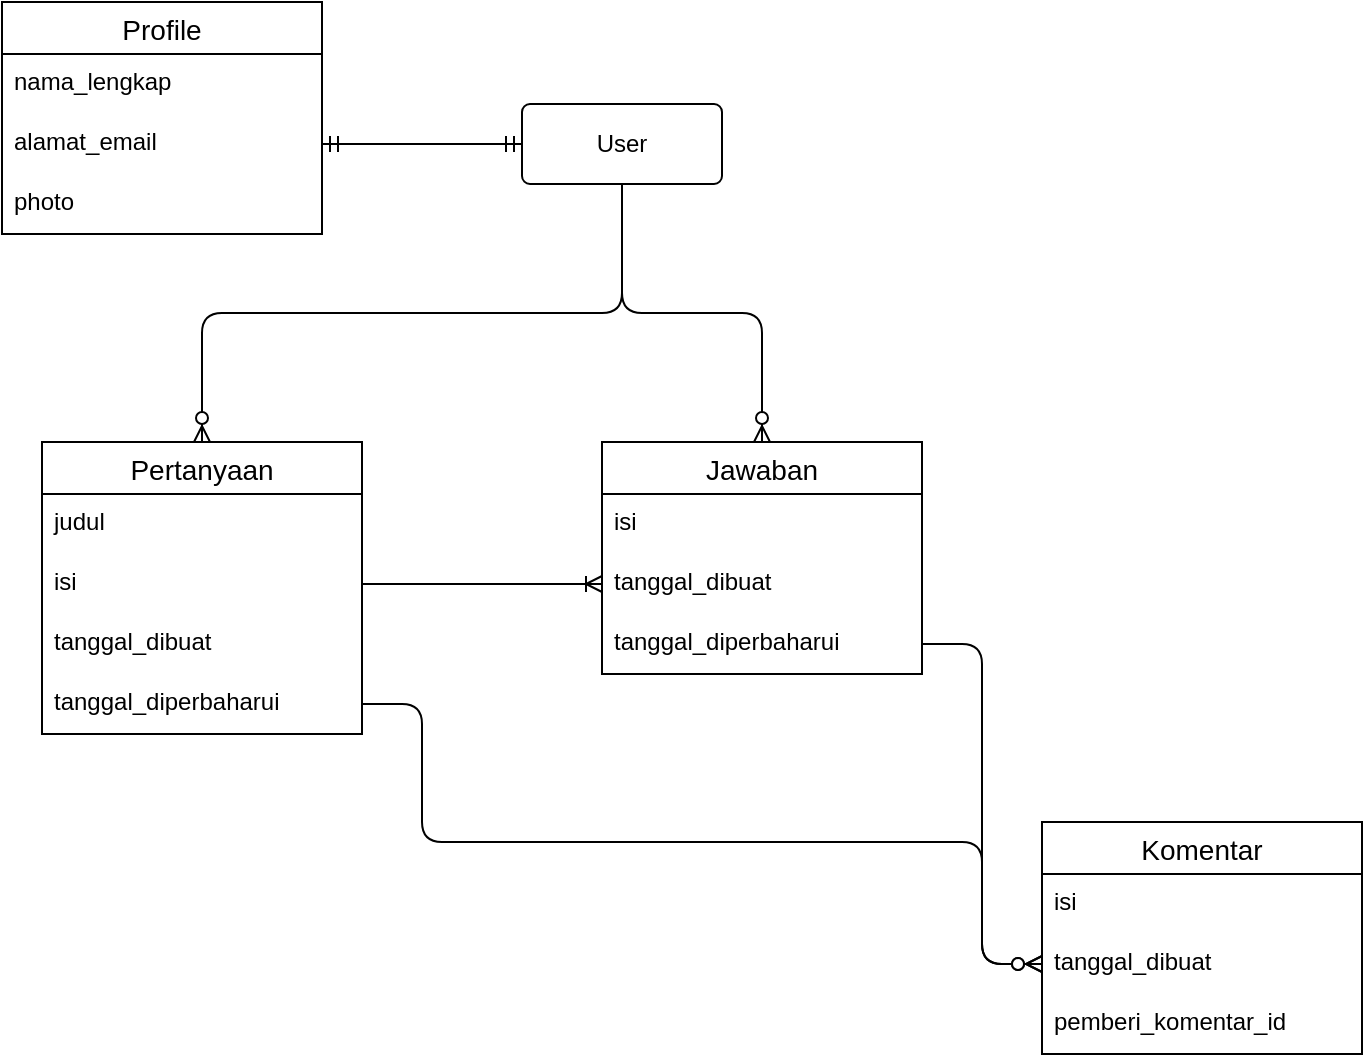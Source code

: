 <mxfile version="13.5.9" type="github">
  <diagram id="R2lEEEUBdFMjLlhIrx00" name="Page-1">
    <mxGraphModel dx="498" dy="555" grid="1" gridSize="10" guides="1" tooltips="1" connect="1" arrows="1" fold="1" page="1" pageScale="1" pageWidth="1100" pageHeight="850" math="0" shadow="0" extFonts="Permanent Marker^https://fonts.googleapis.com/css?family=Permanent+Marker">
      <root>
        <mxCell id="0" />
        <mxCell id="1" parent="0" />
        <mxCell id="hNDTII4GYqArJN-q6H18-36" value="" style="edgeStyle=orthogonalEdgeStyle;fontSize=12;html=1;endArrow=ERzeroToMany;endFill=1;entryX=0;entryY=0.5;entryDx=0;entryDy=0;exitX=1;exitY=0.5;exitDx=0;exitDy=0;" edge="1" parent="1" source="hNDTII4GYqArJN-q6H18-22" target="hNDTII4GYqArJN-q6H18-34">
          <mxGeometry width="100" height="100" relative="1" as="geometry">
            <mxPoint x="358.824" y="570" as="sourcePoint" />
            <mxPoint x="500" y="651" as="targetPoint" />
            <Array as="points">
              <mxPoint x="470" y="521" />
              <mxPoint x="470" y="590" />
              <mxPoint x="750" y="590" />
              <mxPoint x="750" y="651" />
            </Array>
          </mxGeometry>
        </mxCell>
        <mxCell id="hNDTII4GYqArJN-q6H18-37" value="" style="edgeStyle=entityRelationEdgeStyle;fontSize=12;html=1;endArrow=ERoneToMany;exitX=1;exitY=0.5;exitDx=0;exitDy=0;entryX=0;entryY=0.5;entryDx=0;entryDy=0;" edge="1" parent="1" source="hNDTII4GYqArJN-q6H18-7" target="hNDTII4GYqArJN-q6H18-26">
          <mxGeometry width="100" height="100" relative="1" as="geometry">
            <mxPoint x="560" y="660" as="sourcePoint" />
            <mxPoint x="660" y="560" as="targetPoint" />
          </mxGeometry>
        </mxCell>
        <mxCell id="hNDTII4GYqArJN-q6H18-38" value="" style="edgeStyle=entityRelationEdgeStyle;fontSize=12;html=1;endArrow=ERzeroToMany;endFill=1;entryX=0;entryY=0.5;entryDx=0;entryDy=0;exitX=1;exitY=0.5;exitDx=0;exitDy=0;" edge="1" parent="1" source="hNDTII4GYqArJN-q6H18-27" target="hNDTII4GYqArJN-q6H18-34">
          <mxGeometry width="100" height="100" relative="1" as="geometry">
            <mxPoint x="720" y="550" as="sourcePoint" />
            <mxPoint x="780" y="620" as="targetPoint" />
          </mxGeometry>
        </mxCell>
        <mxCell id="hNDTII4GYqArJN-q6H18-5" value="Pertanyaan" style="swimlane;fontStyle=0;childLayout=stackLayout;horizontal=1;startSize=26;horizontalStack=0;resizeParent=1;resizeParentMax=0;resizeLast=0;collapsible=1;marginBottom=0;align=center;fontSize=14;" vertex="1" parent="1">
          <mxGeometry x="280" y="390" width="160" height="146" as="geometry" />
        </mxCell>
        <mxCell id="hNDTII4GYqArJN-q6H18-6" value="judul" style="text;strokeColor=none;fillColor=none;spacingLeft=4;spacingRight=4;overflow=hidden;rotatable=0;points=[[0,0.5],[1,0.5]];portConstraint=eastwest;fontSize=12;" vertex="1" parent="hNDTII4GYqArJN-q6H18-5">
          <mxGeometry y="26" width="160" height="30" as="geometry" />
        </mxCell>
        <mxCell id="hNDTII4GYqArJN-q6H18-7" value="isi" style="text;strokeColor=none;fillColor=none;spacingLeft=4;spacingRight=4;overflow=hidden;rotatable=0;points=[[0,0.5],[1,0.5]];portConstraint=eastwest;fontSize=12;" vertex="1" parent="hNDTII4GYqArJN-q6H18-5">
          <mxGeometry y="56" width="160" height="30" as="geometry" />
        </mxCell>
        <mxCell id="hNDTII4GYqArJN-q6H18-8" value="tanggal_dibuat" style="text;strokeColor=none;fillColor=none;spacingLeft=4;spacingRight=4;overflow=hidden;rotatable=0;points=[[0,0.5],[1,0.5]];portConstraint=eastwest;fontSize=12;" vertex="1" parent="hNDTII4GYqArJN-q6H18-5">
          <mxGeometry y="86" width="160" height="30" as="geometry" />
        </mxCell>
        <mxCell id="hNDTII4GYqArJN-q6H18-22" value="tanggal_diperbaharui" style="text;strokeColor=none;fillColor=none;spacingLeft=4;spacingRight=4;overflow=hidden;rotatable=0;points=[[0,0.5],[1,0.5]];portConstraint=eastwest;fontSize=12;" vertex="1" parent="hNDTII4GYqArJN-q6H18-5">
          <mxGeometry y="116" width="160" height="30" as="geometry" />
        </mxCell>
        <mxCell id="hNDTII4GYqArJN-q6H18-23" value="Jawaban" style="swimlane;fontStyle=0;childLayout=stackLayout;horizontal=1;startSize=26;horizontalStack=0;resizeParent=1;resizeParentMax=0;resizeLast=0;collapsible=1;marginBottom=0;align=center;fontSize=14;" vertex="1" parent="1">
          <mxGeometry x="560" y="390" width="160" height="116" as="geometry" />
        </mxCell>
        <mxCell id="hNDTII4GYqArJN-q6H18-25" value="isi" style="text;strokeColor=none;fillColor=none;spacingLeft=4;spacingRight=4;overflow=hidden;rotatable=0;points=[[0,0.5],[1,0.5]];portConstraint=eastwest;fontSize=12;" vertex="1" parent="hNDTII4GYqArJN-q6H18-23">
          <mxGeometry y="26" width="160" height="30" as="geometry" />
        </mxCell>
        <mxCell id="hNDTII4GYqArJN-q6H18-26" value="tanggal_dibuat" style="text;strokeColor=none;fillColor=none;spacingLeft=4;spacingRight=4;overflow=hidden;rotatable=0;points=[[0,0.5],[1,0.5]];portConstraint=eastwest;fontSize=12;" vertex="1" parent="hNDTII4GYqArJN-q6H18-23">
          <mxGeometry y="56" width="160" height="30" as="geometry" />
        </mxCell>
        <mxCell id="hNDTII4GYqArJN-q6H18-27" value="tanggal_diperbaharui" style="text;strokeColor=none;fillColor=none;spacingLeft=4;spacingRight=4;overflow=hidden;rotatable=0;points=[[0,0.5],[1,0.5]];portConstraint=eastwest;fontSize=12;" vertex="1" parent="hNDTII4GYqArJN-q6H18-23">
          <mxGeometry y="86" width="160" height="30" as="geometry" />
        </mxCell>
        <mxCell id="hNDTII4GYqArJN-q6H18-32" value="Komentar" style="swimlane;fontStyle=0;childLayout=stackLayout;horizontal=1;startSize=26;horizontalStack=0;resizeParent=1;resizeParentMax=0;resizeLast=0;collapsible=1;marginBottom=0;align=center;fontSize=14;" vertex="1" parent="1">
          <mxGeometry x="780" y="580" width="160" height="116" as="geometry" />
        </mxCell>
        <mxCell id="hNDTII4GYqArJN-q6H18-33" value="isi" style="text;strokeColor=none;fillColor=none;spacingLeft=4;spacingRight=4;overflow=hidden;rotatable=0;points=[[0,0.5],[1,0.5]];portConstraint=eastwest;fontSize=12;" vertex="1" parent="hNDTII4GYqArJN-q6H18-32">
          <mxGeometry y="26" width="160" height="30" as="geometry" />
        </mxCell>
        <mxCell id="hNDTII4GYqArJN-q6H18-34" value="tanggal_dibuat" style="text;strokeColor=none;fillColor=none;spacingLeft=4;spacingRight=4;overflow=hidden;rotatable=0;points=[[0,0.5],[1,0.5]];portConstraint=eastwest;fontSize=12;" vertex="1" parent="hNDTII4GYqArJN-q6H18-32">
          <mxGeometry y="56" width="160" height="30" as="geometry" />
        </mxCell>
        <mxCell id="hNDTII4GYqArJN-q6H18-35" value="pemberi_komentar_id" style="text;strokeColor=none;fillColor=none;spacingLeft=4;spacingRight=4;overflow=hidden;rotatable=0;points=[[0,0.5],[1,0.5]];portConstraint=eastwest;fontSize=12;" vertex="1" parent="hNDTII4GYqArJN-q6H18-32">
          <mxGeometry y="86" width="160" height="30" as="geometry" />
        </mxCell>
        <mxCell id="hNDTII4GYqArJN-q6H18-40" value="User" style="rounded=1;arcSize=10;whiteSpace=wrap;html=1;align=center;" vertex="1" parent="1">
          <mxGeometry x="520" y="221" width="100" height="40" as="geometry" />
        </mxCell>
        <mxCell id="hNDTII4GYqArJN-q6H18-41" value="" style="edgeStyle=entityRelationEdgeStyle;fontSize=12;html=1;endArrow=ERmandOne;startArrow=ERmandOne;exitX=1;exitY=0.5;exitDx=0;exitDy=0;entryX=0;entryY=0.5;entryDx=0;entryDy=0;" edge="1" parent="1" source="hNDTII4GYqArJN-q6H18-3" target="hNDTII4GYqArJN-q6H18-40">
          <mxGeometry width="100" height="100" relative="1" as="geometry">
            <mxPoint x="530" y="550" as="sourcePoint" />
            <mxPoint x="630" y="450" as="targetPoint" />
          </mxGeometry>
        </mxCell>
        <mxCell id="hNDTII4GYqArJN-q6H18-1" value="Profile" style="swimlane;fontStyle=0;childLayout=stackLayout;horizontal=1;startSize=26;horizontalStack=0;resizeParent=1;resizeParentMax=0;resizeLast=0;collapsible=1;marginBottom=0;align=center;fontSize=14;" vertex="1" parent="1">
          <mxGeometry x="260" y="170" width="160" height="116" as="geometry" />
        </mxCell>
        <mxCell id="hNDTII4GYqArJN-q6H18-2" value="nama_lengkap" style="text;strokeColor=none;fillColor=none;spacingLeft=4;spacingRight=4;overflow=hidden;rotatable=0;points=[[0,0.5],[1,0.5]];portConstraint=eastwest;fontSize=12;" vertex="1" parent="hNDTII4GYqArJN-q6H18-1">
          <mxGeometry y="26" width="160" height="30" as="geometry" />
        </mxCell>
        <mxCell id="hNDTII4GYqArJN-q6H18-3" value="alamat_email" style="text;strokeColor=none;fillColor=none;spacingLeft=4;spacingRight=4;overflow=hidden;rotatable=0;points=[[0,0.5],[1,0.5]];portConstraint=eastwest;fontSize=12;" vertex="1" parent="hNDTII4GYqArJN-q6H18-1">
          <mxGeometry y="56" width="160" height="30" as="geometry" />
        </mxCell>
        <mxCell id="hNDTII4GYqArJN-q6H18-4" value="photo" style="text;strokeColor=none;fillColor=none;spacingLeft=4;spacingRight=4;overflow=hidden;rotatable=0;points=[[0,0.5],[1,0.5]];portConstraint=eastwest;fontSize=12;" vertex="1" parent="hNDTII4GYqArJN-q6H18-1">
          <mxGeometry y="86" width="160" height="30" as="geometry" />
        </mxCell>
        <mxCell id="hNDTII4GYqArJN-q6H18-42" value="" style="edgeStyle=elbowEdgeStyle;fontSize=12;html=1;endArrow=ERzeroToMany;endFill=1;exitX=0.5;exitY=1;exitDx=0;exitDy=0;entryX=0.5;entryY=0;entryDx=0;entryDy=0;elbow=vertical;" edge="1" parent="1" source="hNDTII4GYqArJN-q6H18-40" target="hNDTII4GYqArJN-q6H18-5">
          <mxGeometry width="100" height="100" relative="1" as="geometry">
            <mxPoint x="470" y="460" as="sourcePoint" />
            <mxPoint x="570" y="360" as="targetPoint" />
          </mxGeometry>
        </mxCell>
        <mxCell id="hNDTII4GYqArJN-q6H18-43" value="" style="edgeStyle=orthogonalEdgeStyle;fontSize=12;html=1;endArrow=ERzeroToMany;endFill=1;exitX=0.5;exitY=1;exitDx=0;exitDy=0;entryX=0.5;entryY=0;entryDx=0;entryDy=0;" edge="1" parent="1" source="hNDTII4GYqArJN-q6H18-40" target="hNDTII4GYqArJN-q6H18-23">
          <mxGeometry width="100" height="100" relative="1" as="geometry">
            <mxPoint x="570" y="520" as="sourcePoint" />
            <mxPoint x="670" y="420" as="targetPoint" />
          </mxGeometry>
        </mxCell>
      </root>
    </mxGraphModel>
  </diagram>
</mxfile>
